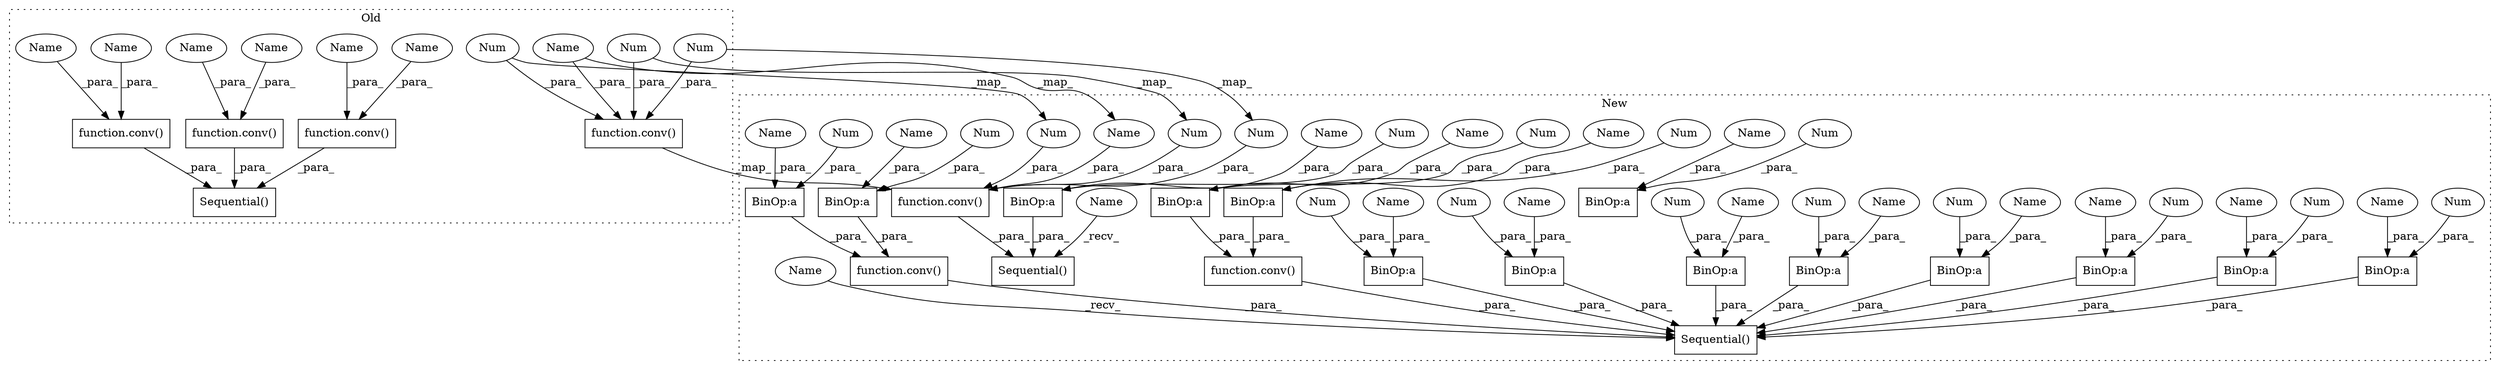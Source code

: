 digraph G {
subgraph cluster0 {
1 [label="Sequential()" a="75" s="968,1173" l="27,11" shape="box"];
33 [label="function.conv()" a="75" s="1115,1124" l="5,1" shape="box"];
34 [label="function.conv()" a="75" s="1139,1148" l="5,1" shape="box"];
36 [label="function.conv()" a="75" s="915,941" l="5,1" shape="box"];
37 [label="Num" a="76" s="934" l="1" shape="ellipse"];
39 [label="Num" a="76" s="940" l="1" shape="ellipse"];
42 [label="Num" a="76" s="937" l="1" shape="ellipse"];
44 [label="function.conv()" a="75" s="1043,1052" l="5,1" shape="box"];
45 [label="Name" a="87" s="1048" l="1" shape="ellipse"];
46 [label="Name" a="87" s="1123" l="1" shape="ellipse"];
47 [label="Name" a="87" s="1120" l="1" shape="ellipse"];
48 [label="Name" a="87" s="1144" l="1" shape="ellipse"];
49 [label="Name" a="87" s="1051" l="1" shape="ellipse"];
50 [label="Name" a="87" s="1147" l="1" shape="ellipse"];
51 [label="Name" a="87" s="931" l="1" shape="ellipse"];
label = "Old";
style="dotted";
}
subgraph cluster1 {
2 [label="function.conv()" a="75" s="1100,1113" l="5,1" shape="box"];
3 [label="Sequential()" a="75" s="1045,1226" l="27,11" shape="box"];
4 [label="BinOp:a" a="82" s="1167" l="1" shape="box"];
5 [label="BinOp:a" a="82" s="1195" l="1" shape="box"];
6 [label="BinOp:a" a="82" s="1106" l="1" shape="box"];
7 [label="BinOp:a" a="82" s="1111" l="1" shape="box"];
8 [label="BinOp:a" a="82" s="1162" l="1" shape="box"];
9 [label="BinOp:a" a="82" s="1223" l="1" shape="box"];
10 [label="BinOp:a" a="82" s="1134" l="1" shape="box"];
11 [label="BinOp:a" a="82" s="1083" l="1" shape="box"];
12 [label="BinOp:a" a="82" s="1078" l="1" shape="box"];
13 [label="BinOp:a" a="82" s="1190" l="1" shape="box"];
14 [label="BinOp:a" a="82" s="1139" l="1" shape="box"];
15 [label="BinOp:a" a="82" s="1218" l="1" shape="box"];
16 [label="BinOp:a" a="82" s="992" l="1" shape="box"];
17 [label="Sequential()" a="75" s="915,1004" l="27,15" shape="box"];
18 [label="BinOp:a" a="82" s="1287" l="1" shape="box"];
19 [label="Num" a="76" s="991" l="1" shape="ellipse"];
20 [label="Num" a="76" s="1105" l="1" shape="ellipse"];
21 [label="Num" a="76" s="1286" l="1" shape="ellipse"];
22 [label="Num" a="76" s="1077" l="1" shape="ellipse"];
23 [label="Num" a="76" s="1110" l="1" shape="ellipse"];
24 [label="Num" a="76" s="1189" l="1" shape="ellipse"];
25 [label="Num" a="76" s="1161" l="1" shape="ellipse"];
26 [label="Num" a="76" s="1166" l="1" shape="ellipse"];
27 [label="Num" a="76" s="1138" l="1" shape="ellipse"];
28 [label="Num" a="76" s="1217" l="1" shape="ellipse"];
29 [label="Num" a="76" s="1222" l="1" shape="ellipse"];
30 [label="Num" a="76" s="1082" l="1" shape="ellipse"];
31 [label="Num" a="76" s="1194" l="1" shape="ellipse"];
32 [label="Num" a="76" s="1133" l="1" shape="ellipse"];
35 [label="function.conv()" a="75" s="942,968" l="5,1" shape="box"];
38 [label="Num" a="76" s="961" l="1" shape="ellipse"];
40 [label="Num" a="76" s="964" l="1" shape="ellipse"];
41 [label="Num" a="76" s="967" l="1" shape="ellipse"];
43 [label="function.conv()" a="75" s="1184,1197" l="5,1" shape="box"];
52 [label="Name" a="87" s="1168" l="1" shape="ellipse"];
53 [label="Name" a="87" s="1084" l="1" shape="ellipse"];
54 [label="Name" a="87" s="1079" l="1" shape="ellipse"];
55 [label="Name" a="87" s="958" l="1" shape="ellipse"];
56 [label="Name" a="87" s="993" l="1" shape="ellipse"];
57 [label="Name" a="87" s="1288" l="1" shape="ellipse"];
58 [label="Name" a="87" s="1196" l="1" shape="ellipse"];
59 [label="Name" a="87" s="1112" l="1" shape="ellipse"];
60 [label="Name" a="87" s="1163" l="1" shape="ellipse"];
61 [label="Name" a="87" s="1219" l="1" shape="ellipse"];
62 [label="Name" a="87" s="1140" l="1" shape="ellipse"];
63 [label="Name" a="87" s="1135" l="1" shape="ellipse"];
64 [label="Name" a="87" s="1224" l="1" shape="ellipse"];
65 [label="Name" a="87" s="1191" l="1" shape="ellipse"];
66 [label="Name" a="87" s="1107" l="1" shape="ellipse"];
67 [label="Name" a="87" s="915" l="2" shape="ellipse"];
68 [label="Name" a="87" s="1045" l="2" shape="ellipse"];
label = "New";
style="dotted";
}
2 -> 3 [label="_para_"];
4 -> 3 [label="_para_"];
5 -> 43 [label="_para_"];
6 -> 2 [label="_para_"];
7 -> 2 [label="_para_"];
8 -> 3 [label="_para_"];
9 -> 3 [label="_para_"];
10 -> 3 [label="_para_"];
11 -> 3 [label="_para_"];
12 -> 3 [label="_para_"];
13 -> 43 [label="_para_"];
14 -> 3 [label="_para_"];
15 -> 3 [label="_para_"];
16 -> 17 [label="_para_"];
19 -> 16 [label="_para_"];
20 -> 6 [label="_para_"];
21 -> 18 [label="_para_"];
22 -> 12 [label="_para_"];
23 -> 7 [label="_para_"];
24 -> 13 [label="_para_"];
25 -> 8 [label="_para_"];
26 -> 4 [label="_para_"];
27 -> 14 [label="_para_"];
28 -> 15 [label="_para_"];
29 -> 9 [label="_para_"];
30 -> 11 [label="_para_"];
31 -> 5 [label="_para_"];
32 -> 10 [label="_para_"];
33 -> 1 [label="_para_"];
34 -> 1 [label="_para_"];
35 -> 17 [label="_para_"];
36 -> 35 [label="_map_"];
37 -> 38 [label="_map_"];
37 -> 36 [label="_para_"];
38 -> 35 [label="_para_"];
39 -> 40 [label="_map_"];
39 -> 36 [label="_para_"];
40 -> 35 [label="_para_"];
41 -> 35 [label="_para_"];
42 -> 41 [label="_map_"];
42 -> 36 [label="_para_"];
43 -> 3 [label="_para_"];
44 -> 1 [label="_para_"];
45 -> 44 [label="_para_"];
46 -> 33 [label="_para_"];
47 -> 33 [label="_para_"];
48 -> 34 [label="_para_"];
49 -> 44 [label="_para_"];
50 -> 34 [label="_para_"];
51 -> 55 [label="_map_"];
51 -> 36 [label="_para_"];
52 -> 4 [label="_para_"];
53 -> 11 [label="_para_"];
54 -> 12 [label="_para_"];
55 -> 35 [label="_para_"];
56 -> 16 [label="_para_"];
57 -> 18 [label="_para_"];
58 -> 5 [label="_para_"];
59 -> 7 [label="_para_"];
60 -> 8 [label="_para_"];
61 -> 15 [label="_para_"];
62 -> 14 [label="_para_"];
63 -> 10 [label="_para_"];
64 -> 9 [label="_para_"];
65 -> 13 [label="_para_"];
66 -> 6 [label="_para_"];
67 -> 17 [label="_recv_"];
68 -> 3 [label="_recv_"];
}
